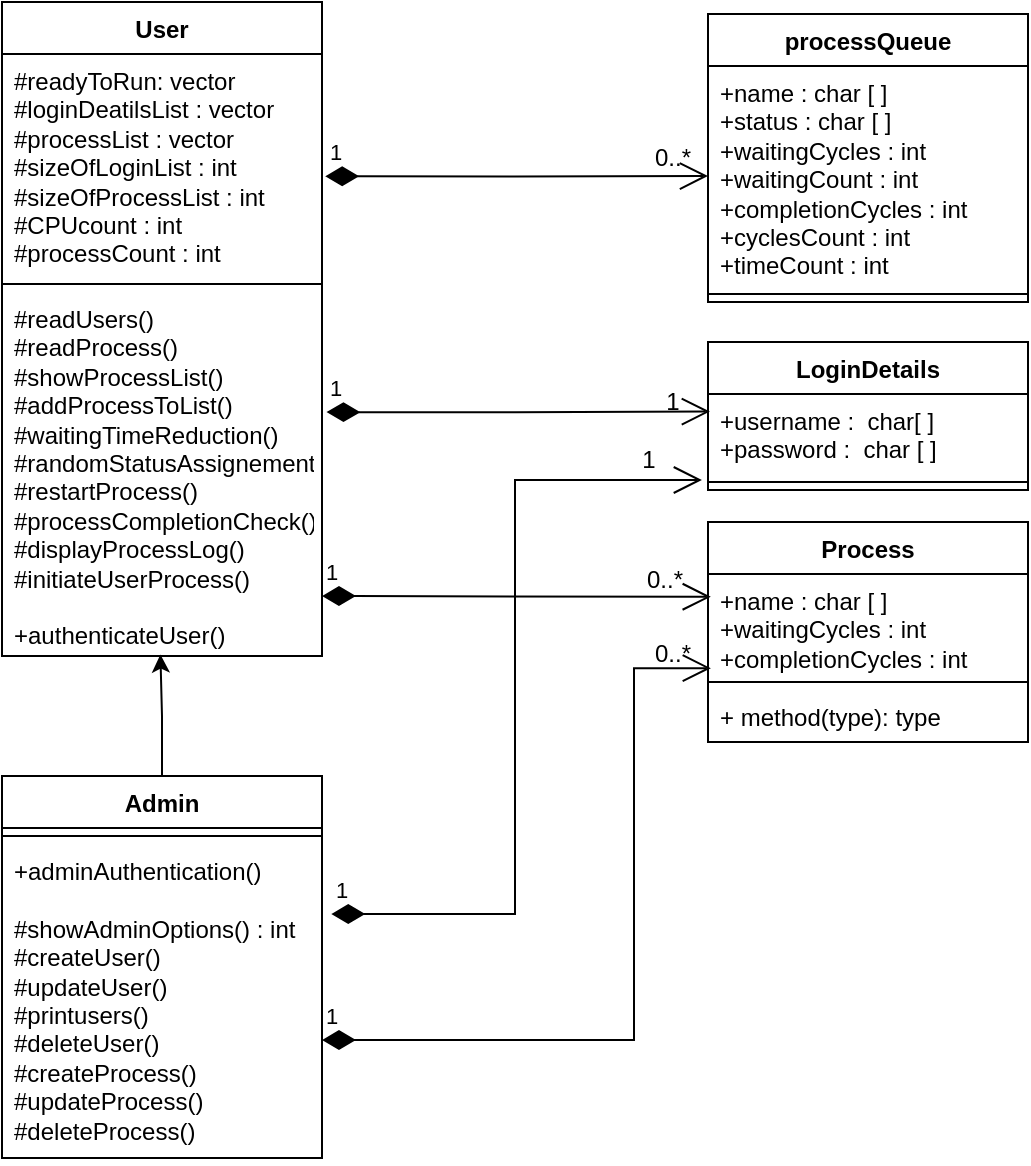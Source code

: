 <mxfile version="21.0.8" type="device"><diagram name="Page-1" id="6B0SmOun_fBiBgaIdOWX"><mxGraphModel dx="794" dy="684" grid="1" gridSize="10" guides="1" tooltips="1" connect="1" arrows="1" fold="1" page="1" pageScale="1" pageWidth="850" pageHeight="1100" math="0" shadow="0"><root><mxCell id="0"/><mxCell id="1" parent="0"/><mxCell id="zXtyGzs062Xaq0dnsQWg-1" value="" style="edgeStyle=orthogonalEdgeStyle;rounded=0;orthogonalLoop=1;jettySize=auto;html=1;entryX=0.495;entryY=0.996;entryDx=0;entryDy=0;entryPerimeter=0;" edge="1" parent="1" source="zXtyGzs062Xaq0dnsQWg-2" target="zXtyGzs062Xaq0dnsQWg-8"><mxGeometry relative="1" as="geometry"/></mxCell><mxCell id="zXtyGzs062Xaq0dnsQWg-2" value="Admin" style="swimlane;fontStyle=1;align=center;verticalAlign=top;childLayout=stackLayout;horizontal=1;startSize=26;horizontalStack=0;resizeParent=1;resizeParentMax=0;resizeLast=0;collapsible=1;marginBottom=0;whiteSpace=wrap;html=1;" vertex="1" parent="1"><mxGeometry x="128" y="771" width="160" height="191" as="geometry"><mxRectangle x="118" y="761" width="72" height="26" as="alternateBounds"/></mxGeometry></mxCell><mxCell id="zXtyGzs062Xaq0dnsQWg-3" value="" style="line;strokeWidth=1;fillColor=none;align=left;verticalAlign=middle;spacingTop=-1;spacingLeft=3;spacingRight=3;rotatable=0;labelPosition=right;points=[];portConstraint=eastwest;strokeColor=inherit;" vertex="1" parent="zXtyGzs062Xaq0dnsQWg-2"><mxGeometry y="26" width="160" height="8" as="geometry"/></mxCell><mxCell id="zXtyGzs062Xaq0dnsQWg-4" value="+adminAuthentication()&lt;br&gt;&lt;br&gt;#showAdminOptions() : int&lt;br&gt;#createUser()&lt;br&gt;#updateUser()&lt;br&gt;#printusers()&lt;br&gt;#deleteUser()&lt;br&gt;#createProcess()&lt;br&gt;#updateProcess()&lt;br&gt;#deleteProcess()" style="text;strokeColor=none;fillColor=none;align=left;verticalAlign=top;spacingLeft=4;spacingRight=4;overflow=hidden;rotatable=0;points=[[0,0.5],[1,0.5]];portConstraint=eastwest;whiteSpace=wrap;html=1;" vertex="1" parent="zXtyGzs062Xaq0dnsQWg-2"><mxGeometry y="34" width="160" height="157" as="geometry"/></mxCell><mxCell id="zXtyGzs062Xaq0dnsQWg-5" value="User" style="swimlane;fontStyle=1;align=center;verticalAlign=top;childLayout=stackLayout;horizontal=1;startSize=26;horizontalStack=0;resizeParent=1;resizeParentMax=0;resizeLast=0;collapsible=1;marginBottom=0;whiteSpace=wrap;html=1;" vertex="1" parent="1"><mxGeometry x="128" y="384" width="160" height="327" as="geometry"/></mxCell><mxCell id="zXtyGzs062Xaq0dnsQWg-6" value="#readyToRun: vector&lt;br&gt;#loginDeatilsList : vector&lt;br&gt;#processList : vector&lt;br&gt;#sizeOfLoginList : int&lt;br&gt;#sizeOfProcessList : int&lt;br&gt;#CPUcount : int&lt;br&gt;#processCount : int&lt;br&gt;" style="text;strokeColor=none;fillColor=none;align=left;verticalAlign=top;spacingLeft=4;spacingRight=4;overflow=hidden;rotatable=0;points=[[0,0.5],[1,0.5]];portConstraint=eastwest;whiteSpace=wrap;html=1;" vertex="1" parent="zXtyGzs062Xaq0dnsQWg-5"><mxGeometry y="26" width="160" height="111" as="geometry"/></mxCell><mxCell id="zXtyGzs062Xaq0dnsQWg-7" value="" style="line;strokeWidth=1;fillColor=none;align=left;verticalAlign=middle;spacingTop=-1;spacingLeft=3;spacingRight=3;rotatable=0;labelPosition=right;points=[];portConstraint=eastwest;strokeColor=inherit;" vertex="1" parent="zXtyGzs062Xaq0dnsQWg-5"><mxGeometry y="137" width="160" height="8" as="geometry"/></mxCell><mxCell id="zXtyGzs062Xaq0dnsQWg-8" value="#readUsers()&lt;br&gt;#readProcess()&lt;br&gt;#showProcessList()&lt;br&gt;#addProcessToList()&lt;br&gt;#waitingTimeReduction()&lt;br&gt;#randomStatusAssignement()&lt;br&gt;#restartProcess()&lt;br&gt;#processCompletionCheck()&lt;br&gt;#displayProcessLog()&lt;br&gt;#initiateUserProcess()&lt;br&gt;&lt;br&gt;+authenticateUser()" style="text;strokeColor=none;fillColor=none;align=left;verticalAlign=top;spacingLeft=4;spacingRight=4;overflow=hidden;rotatable=0;points=[[0,0.5],[1,0.5]];portConstraint=eastwest;whiteSpace=wrap;html=1;" vertex="1" parent="zXtyGzs062Xaq0dnsQWg-5"><mxGeometry y="145" width="160" height="182" as="geometry"/></mxCell><mxCell id="zXtyGzs062Xaq0dnsQWg-9" value="LoginDetails" style="swimlane;fontStyle=1;align=center;verticalAlign=top;childLayout=stackLayout;horizontal=1;startSize=26;horizontalStack=0;resizeParent=1;resizeParentMax=0;resizeLast=0;collapsible=1;marginBottom=0;whiteSpace=wrap;html=1;" vertex="1" parent="1"><mxGeometry x="481" y="554" width="160" height="74" as="geometry"/></mxCell><mxCell id="zXtyGzs062Xaq0dnsQWg-10" value="+username :&amp;nbsp; char[ ]&lt;br&gt;+password :&amp;nbsp; char [ ]&amp;nbsp;" style="text;strokeColor=none;fillColor=none;align=left;verticalAlign=top;spacingLeft=4;spacingRight=4;overflow=hidden;rotatable=0;points=[[0,0.5],[1,0.5]];portConstraint=eastwest;whiteSpace=wrap;html=1;" vertex="1" parent="zXtyGzs062Xaq0dnsQWg-9"><mxGeometry y="26" width="160" height="40" as="geometry"/></mxCell><mxCell id="zXtyGzs062Xaq0dnsQWg-11" value="" style="line;strokeWidth=1;fillColor=none;align=left;verticalAlign=middle;spacingTop=-1;spacingLeft=3;spacingRight=3;rotatable=0;labelPosition=right;points=[];portConstraint=eastwest;strokeColor=inherit;" vertex="1" parent="zXtyGzs062Xaq0dnsQWg-9"><mxGeometry y="66" width="160" height="8" as="geometry"/></mxCell><mxCell id="zXtyGzs062Xaq0dnsQWg-12" value="Process" style="swimlane;fontStyle=1;align=center;verticalAlign=top;childLayout=stackLayout;horizontal=1;startSize=26;horizontalStack=0;resizeParent=1;resizeParentMax=0;resizeLast=0;collapsible=1;marginBottom=0;whiteSpace=wrap;html=1;" vertex="1" parent="1"><mxGeometry x="481" y="644" width="160" height="110" as="geometry"/></mxCell><mxCell id="zXtyGzs062Xaq0dnsQWg-13" value="+name : char [ ]&lt;br&gt;+waitingCycles : int&lt;br&gt;+completionCycles : int" style="text;strokeColor=none;fillColor=none;align=left;verticalAlign=top;spacingLeft=4;spacingRight=4;overflow=hidden;rotatable=0;points=[[0,0.5],[1,0.5]];portConstraint=eastwest;whiteSpace=wrap;html=1;" vertex="1" parent="zXtyGzs062Xaq0dnsQWg-12"><mxGeometry y="26" width="160" height="50" as="geometry"/></mxCell><mxCell id="zXtyGzs062Xaq0dnsQWg-14" value="" style="line;strokeWidth=1;fillColor=none;align=left;verticalAlign=middle;spacingTop=-1;spacingLeft=3;spacingRight=3;rotatable=0;labelPosition=right;points=[];portConstraint=eastwest;strokeColor=inherit;" vertex="1" parent="zXtyGzs062Xaq0dnsQWg-12"><mxGeometry y="76" width="160" height="8" as="geometry"/></mxCell><mxCell id="zXtyGzs062Xaq0dnsQWg-15" value="+ method(type): type" style="text;strokeColor=none;fillColor=none;align=left;verticalAlign=top;spacingLeft=4;spacingRight=4;overflow=hidden;rotatable=0;points=[[0,0.5],[1,0.5]];portConstraint=eastwest;whiteSpace=wrap;html=1;" vertex="1" parent="zXtyGzs062Xaq0dnsQWg-12"><mxGeometry y="84" width="160" height="26" as="geometry"/></mxCell><mxCell id="zXtyGzs062Xaq0dnsQWg-16" value="processQueue" style="swimlane;fontStyle=1;align=center;verticalAlign=top;childLayout=stackLayout;horizontal=1;startSize=26;horizontalStack=0;resizeParent=1;resizeParentMax=0;resizeLast=0;collapsible=1;marginBottom=0;whiteSpace=wrap;html=1;" vertex="1" parent="1"><mxGeometry x="481" y="390" width="160" height="144" as="geometry"/></mxCell><mxCell id="zXtyGzs062Xaq0dnsQWg-17" value="+name : char [ ]&lt;br&gt;+status : char [ ]&lt;br&gt;+waitingCycles : int&lt;br&gt;+waitingCount : int&lt;br&gt;+completionCycles : int&lt;br&gt;+cyclesCount : int&lt;br&gt;+timeCount : int" style="text;strokeColor=none;fillColor=none;align=left;verticalAlign=top;spacingLeft=4;spacingRight=4;overflow=hidden;rotatable=0;points=[[0,0.5],[1,0.5]];portConstraint=eastwest;whiteSpace=wrap;html=1;" vertex="1" parent="zXtyGzs062Xaq0dnsQWg-16"><mxGeometry y="26" width="160" height="110" as="geometry"/></mxCell><mxCell id="zXtyGzs062Xaq0dnsQWg-18" value="" style="line;strokeWidth=1;fillColor=none;align=left;verticalAlign=middle;spacingTop=-1;spacingLeft=3;spacingRight=3;rotatable=0;labelPosition=right;points=[];portConstraint=eastwest;strokeColor=inherit;" vertex="1" parent="zXtyGzs062Xaq0dnsQWg-16"><mxGeometry y="136" width="160" height="8" as="geometry"/></mxCell><mxCell id="zXtyGzs062Xaq0dnsQWg-19" value="1" style="endArrow=open;html=1;endSize=12;startArrow=diamondThin;startSize=14;startFill=1;edgeStyle=orthogonalEdgeStyle;align=left;verticalAlign=bottom;rounded=0;entryX=0;entryY=0.5;entryDx=0;entryDy=0;exitX=1.01;exitY=0.551;exitDx=0;exitDy=0;exitPerimeter=0;" edge="1" parent="1" source="zXtyGzs062Xaq0dnsQWg-6" target="zXtyGzs062Xaq0dnsQWg-17"><mxGeometry x="-1" y="3" relative="1" as="geometry"><mxPoint x="305" y="522" as="sourcePoint"/><mxPoint x="465" y="522" as="targetPoint"/></mxGeometry></mxCell><mxCell id="zXtyGzs062Xaq0dnsQWg-20" value="0..*" style="text;html=1;align=center;verticalAlign=middle;resizable=0;points=[];autosize=1;strokeColor=none;fillColor=none;" vertex="1" parent="1"><mxGeometry x="445" y="449" width="36" height="26" as="geometry"/></mxCell><mxCell id="zXtyGzs062Xaq0dnsQWg-21" value="1" style="endArrow=open;html=1;endSize=12;startArrow=diamondThin;startSize=14;startFill=1;edgeStyle=orthogonalEdgeStyle;align=left;verticalAlign=bottom;rounded=0;entryX=0.006;entryY=0.22;entryDx=0;entryDy=0;entryPerimeter=0;exitX=1.014;exitY=0.33;exitDx=0;exitDy=0;exitPerimeter=0;" edge="1" parent="1" source="zXtyGzs062Xaq0dnsQWg-8" target="zXtyGzs062Xaq0dnsQWg-10"><mxGeometry x="-1" y="3" relative="1" as="geometry"><mxPoint x="297" y="589" as="sourcePoint"/><mxPoint x="453" y="674" as="targetPoint"/></mxGeometry></mxCell><mxCell id="zXtyGzs062Xaq0dnsQWg-22" value="1" style="text;html=1;align=center;verticalAlign=middle;resizable=0;points=[];autosize=1;strokeColor=none;fillColor=none;" vertex="1" parent="1"><mxGeometry x="438.5" y="600" width="25" height="26" as="geometry"/></mxCell><mxCell id="zXtyGzs062Xaq0dnsQWg-23" value="1" style="endArrow=open;html=1;endSize=12;startArrow=diamondThin;startSize=14;startFill=1;edgeStyle=orthogonalEdgeStyle;align=left;verticalAlign=bottom;rounded=0;entryX=0.009;entryY=0.942;entryDx=0;entryDy=0;entryPerimeter=0;" edge="1" parent="1" source="zXtyGzs062Xaq0dnsQWg-4" target="zXtyGzs062Xaq0dnsQWg-13"><mxGeometry x="-1" y="3" relative="1" as="geometry"><mxPoint x="296" y="912" as="sourcePoint"/><mxPoint x="476" y="962" as="targetPoint"/><Array as="points"><mxPoint x="444" y="903"/><mxPoint x="444" y="717"/></Array></mxGeometry></mxCell><mxCell id="zXtyGzs062Xaq0dnsQWg-24" value="0..*" style="text;html=1;align=center;verticalAlign=middle;resizable=0;points=[];autosize=1;strokeColor=none;fillColor=none;" vertex="1" parent="1"><mxGeometry x="445" y="697" width="36" height="26" as="geometry"/></mxCell><mxCell id="zXtyGzs062Xaq0dnsQWg-25" value="1" style="endArrow=open;html=1;endSize=12;startArrow=diamondThin;startSize=14;startFill=1;edgeStyle=orthogonalEdgeStyle;align=left;verticalAlign=bottom;rounded=0;entryX=-0.019;entryY=1.075;entryDx=0;entryDy=0;exitX=1.029;exitY=0.223;exitDx=0;exitDy=0;exitPerimeter=0;entryPerimeter=0;" edge="1" parent="1" source="zXtyGzs062Xaq0dnsQWg-4" target="zXtyGzs062Xaq0dnsQWg-10"><mxGeometry x="-1" y="3" relative="1" as="geometry"><mxPoint x="299" y="813" as="sourcePoint"/><mxPoint x="479" y="863" as="targetPoint"/></mxGeometry></mxCell><mxCell id="zXtyGzs062Xaq0dnsQWg-26" value="1" style="endArrow=open;html=1;endSize=12;startArrow=diamondThin;startSize=14;startFill=1;edgeStyle=orthogonalEdgeStyle;align=left;verticalAlign=bottom;rounded=0;exitX=1.025;exitY=0.474;exitDx=0;exitDy=0;exitPerimeter=0;entryX=0.009;entryY=0.228;entryDx=0;entryDy=0;entryPerimeter=0;" edge="1" parent="1" target="zXtyGzs062Xaq0dnsQWg-13"><mxGeometry x="-1" y="3" relative="1" as="geometry"><mxPoint x="288" y="681" as="sourcePoint"/><mxPoint x="424" y="771" as="targetPoint"/><Array as="points"><mxPoint x="482" y="681"/></Array></mxGeometry></mxCell><mxCell id="zXtyGzs062Xaq0dnsQWg-27" value="0..*" style="text;html=1;align=center;verticalAlign=middle;resizable=0;points=[];autosize=1;strokeColor=none;fillColor=none;" vertex="1" parent="1"><mxGeometry x="441" y="660" width="36" height="26" as="geometry"/></mxCell><mxCell id="zXtyGzs062Xaq0dnsQWg-28" value="1" style="text;html=1;align=center;verticalAlign=middle;resizable=0;points=[];autosize=1;strokeColor=none;fillColor=none;" vertex="1" parent="1"><mxGeometry x="450.5" y="571" width="25" height="26" as="geometry"/></mxCell></root></mxGraphModel></diagram></mxfile>